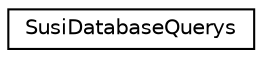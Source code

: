digraph "Graphical Class Hierarchy"
{
 // LATEX_PDF_SIZE
  edge [fontname="Helvetica",fontsize="10",labelfontname="Helvetica",labelfontsize="10"];
  node [fontname="Helvetica",fontsize="10",shape=record];
  rankdir="LR";
  Node0 [label="SusiDatabaseQuerys",height=0.2,width=0.4,color="black", fillcolor="white", style="filled",URL="$class_susi_database_querys.html",tooltip="Изпраща заявки към зададена susi база данни"];
}
